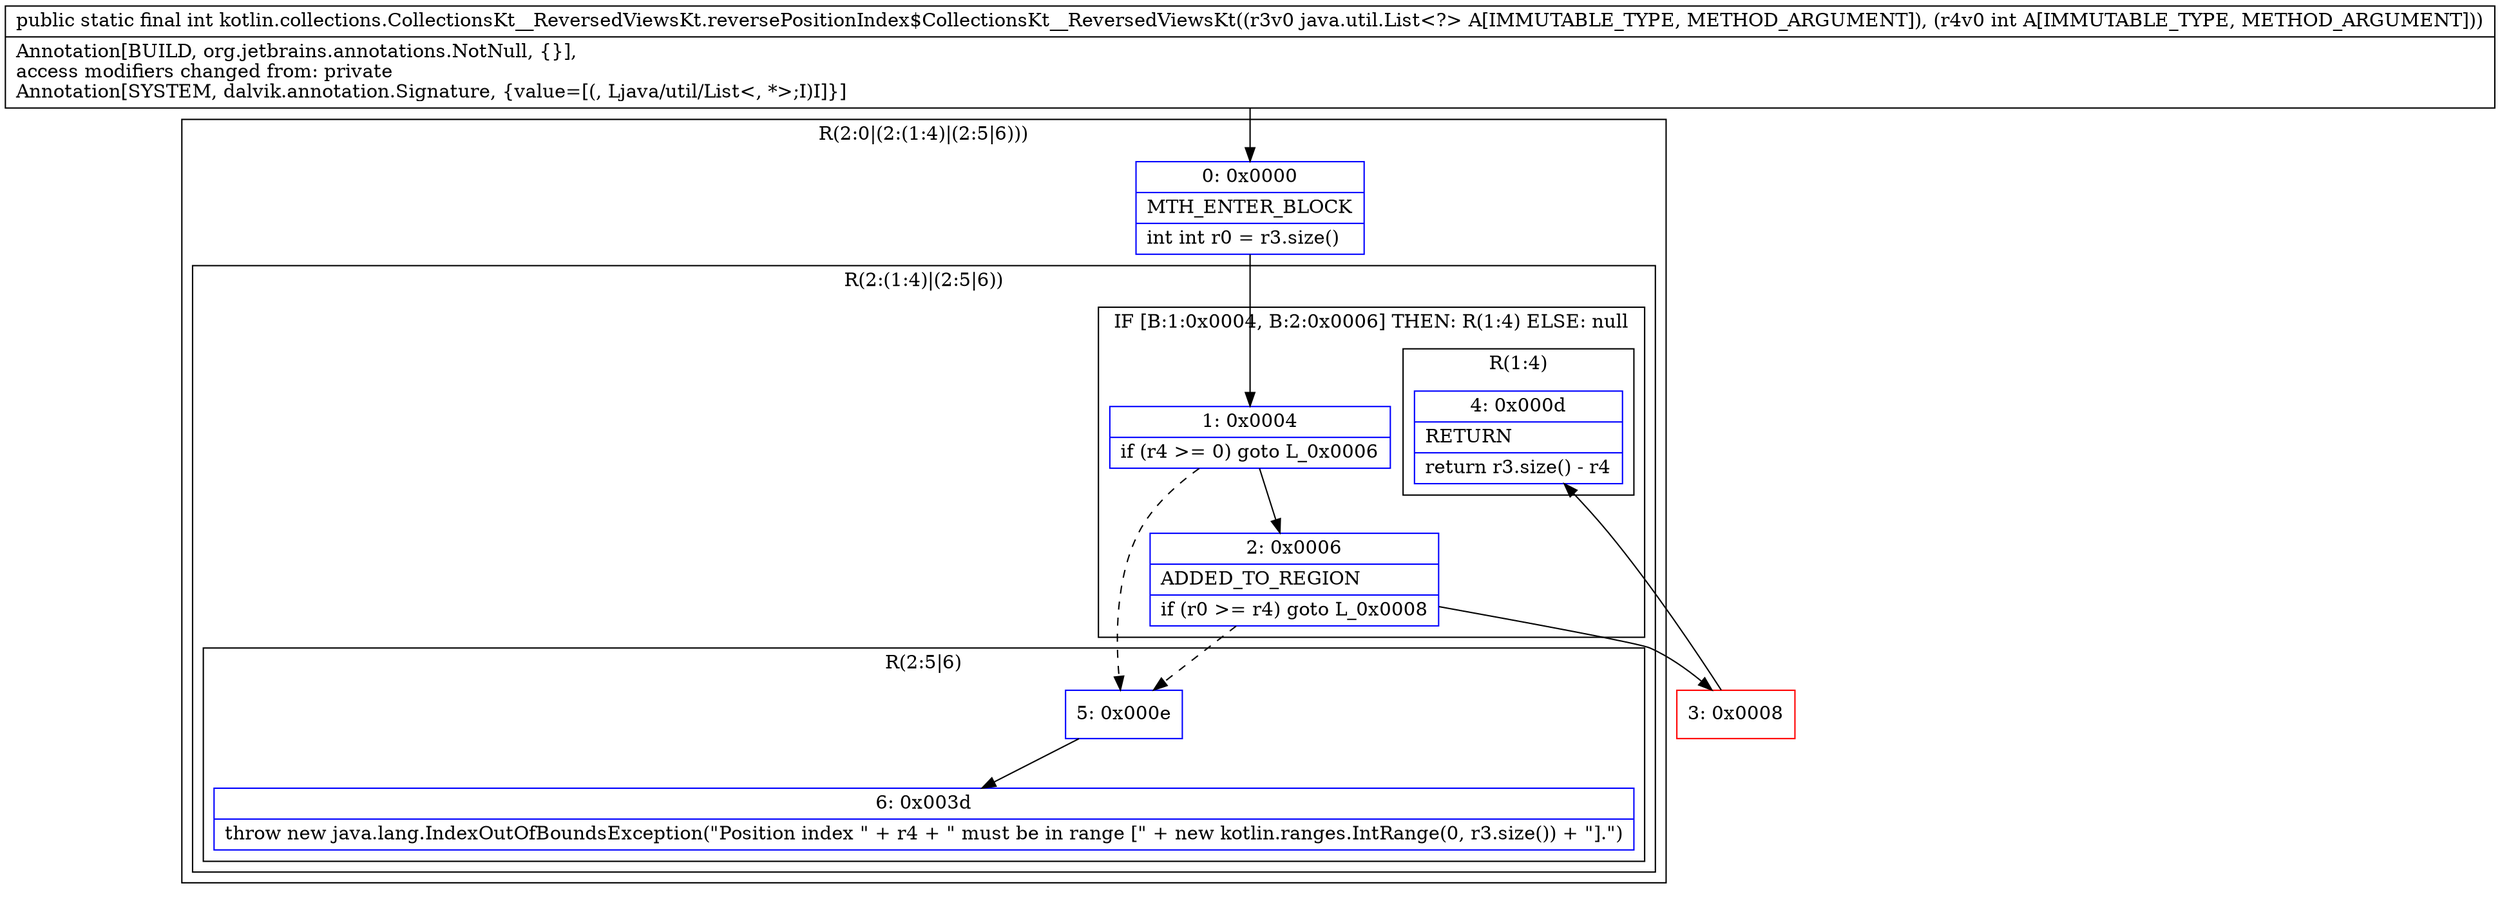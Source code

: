 digraph "CFG forkotlin.collections.CollectionsKt__ReversedViewsKt.reversePositionIndex$CollectionsKt__ReversedViewsKt(Ljava\/util\/List;I)I" {
subgraph cluster_Region_2069509076 {
label = "R(2:0|(2:(1:4)|(2:5|6)))";
node [shape=record,color=blue];
Node_0 [shape=record,label="{0\:\ 0x0000|MTH_ENTER_BLOCK\l|int int r0 = r3.size()\l}"];
subgraph cluster_Region_140037404 {
label = "R(2:(1:4)|(2:5|6))";
node [shape=record,color=blue];
subgraph cluster_IfRegion_946131326 {
label = "IF [B:1:0x0004, B:2:0x0006] THEN: R(1:4) ELSE: null";
node [shape=record,color=blue];
Node_1 [shape=record,label="{1\:\ 0x0004|if (r4 \>= 0) goto L_0x0006\l}"];
Node_2 [shape=record,label="{2\:\ 0x0006|ADDED_TO_REGION\l|if (r0 \>= r4) goto L_0x0008\l}"];
subgraph cluster_Region_1283617317 {
label = "R(1:4)";
node [shape=record,color=blue];
Node_4 [shape=record,label="{4\:\ 0x000d|RETURN\l|return r3.size() \- r4\l}"];
}
}
subgraph cluster_Region_1409769999 {
label = "R(2:5|6)";
node [shape=record,color=blue];
Node_5 [shape=record,label="{5\:\ 0x000e}"];
Node_6 [shape=record,label="{6\:\ 0x003d|throw new java.lang.IndexOutOfBoundsException(\"Position index \" + r4 + \" must be in range [\" + new kotlin.ranges.IntRange(0, r3.size()) + \"].\")\l}"];
}
}
}
Node_3 [shape=record,color=red,label="{3\:\ 0x0008}"];
MethodNode[shape=record,label="{public static final int kotlin.collections.CollectionsKt__ReversedViewsKt.reversePositionIndex$CollectionsKt__ReversedViewsKt((r3v0 java.util.List\<?\> A[IMMUTABLE_TYPE, METHOD_ARGUMENT]), (r4v0 int A[IMMUTABLE_TYPE, METHOD_ARGUMENT]))  | Annotation[BUILD, org.jetbrains.annotations.NotNull, \{\}], \laccess modifiers changed from: private\lAnnotation[SYSTEM, dalvik.annotation.Signature, \{value=[(, Ljava\/util\/List\<, *\>;I)I]\}]\l}"];
MethodNode -> Node_0;
Node_0 -> Node_1;
Node_1 -> Node_2;
Node_1 -> Node_5[style=dashed];
Node_2 -> Node_3;
Node_2 -> Node_5[style=dashed];
Node_5 -> Node_6;
Node_3 -> Node_4;
}

